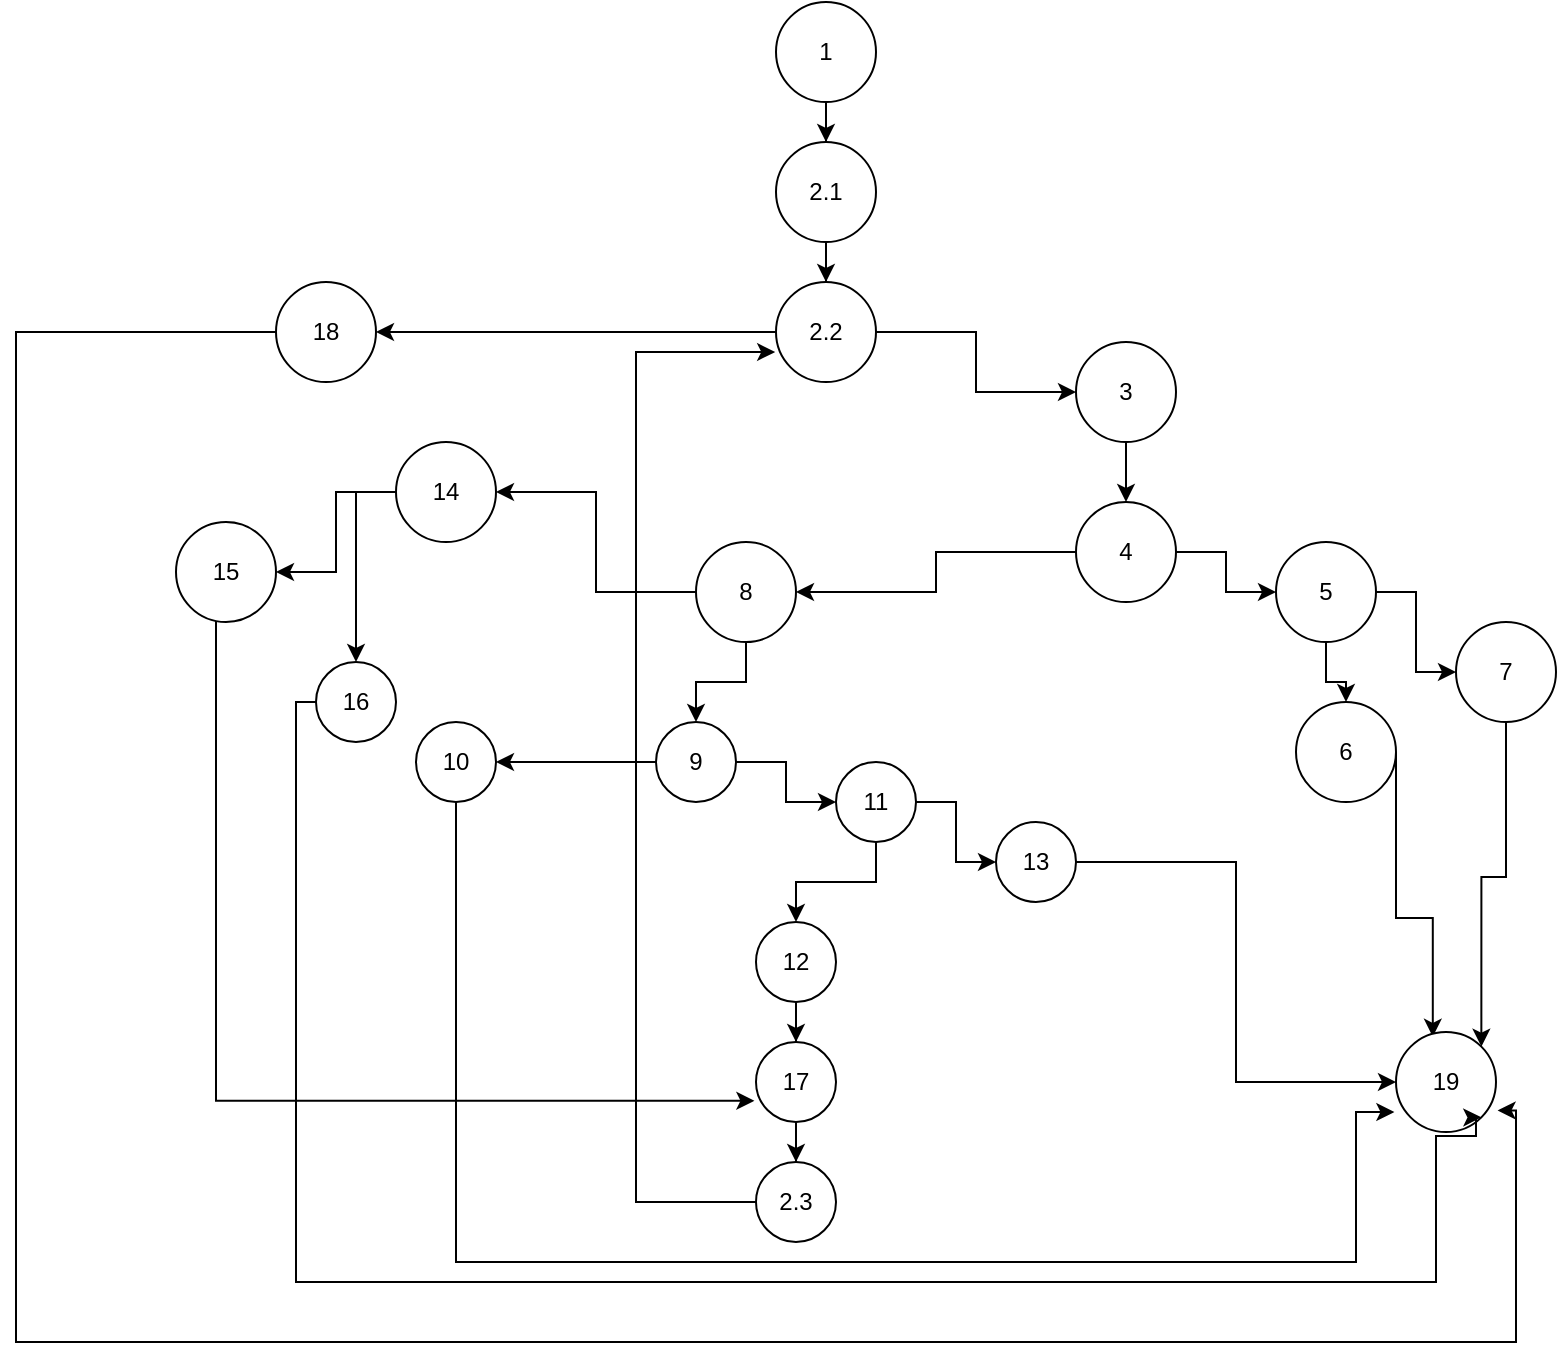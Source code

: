 <mxfile version="14.5.1" type="device"><diagram id="PAZ50uuFGGo2fSowSHw4" name="Page-1"><mxGraphModel dx="2055" dy="696" grid="1" gridSize="10" guides="1" tooltips="1" connect="1" arrows="1" fold="1" page="1" pageScale="1" pageWidth="850" pageHeight="1100" math="0" shadow="0"><root><mxCell id="0"/><mxCell id="1" parent="0"/><mxCell id="zozfiHnJj5e1R4LdUIjQ-3" value="" style="edgeStyle=orthogonalEdgeStyle;rounded=0;orthogonalLoop=1;jettySize=auto;html=1;" edge="1" parent="1" source="zozfiHnJj5e1R4LdUIjQ-1" target="zozfiHnJj5e1R4LdUIjQ-2"><mxGeometry relative="1" as="geometry"/></mxCell><mxCell id="zozfiHnJj5e1R4LdUIjQ-1" value="1" style="ellipse;whiteSpace=wrap;html=1;aspect=fixed;" vertex="1" parent="1"><mxGeometry x="350" y="10" width="50" height="50" as="geometry"/></mxCell><mxCell id="zozfiHnJj5e1R4LdUIjQ-5" value="" style="edgeStyle=orthogonalEdgeStyle;rounded=0;orthogonalLoop=1;jettySize=auto;html=1;" edge="1" parent="1" source="zozfiHnJj5e1R4LdUIjQ-2" target="zozfiHnJj5e1R4LdUIjQ-4"><mxGeometry relative="1" as="geometry"/></mxCell><mxCell id="zozfiHnJj5e1R4LdUIjQ-2" value="2.1" style="ellipse;whiteSpace=wrap;html=1;aspect=fixed;" vertex="1" parent="1"><mxGeometry x="350" y="80" width="50" height="50" as="geometry"/></mxCell><mxCell id="zozfiHnJj5e1R4LdUIjQ-9" value="" style="edgeStyle=orthogonalEdgeStyle;rounded=0;orthogonalLoop=1;jettySize=auto;html=1;" edge="1" parent="1" source="zozfiHnJj5e1R4LdUIjQ-4" target="zozfiHnJj5e1R4LdUIjQ-8"><mxGeometry relative="1" as="geometry"/></mxCell><mxCell id="zozfiHnJj5e1R4LdUIjQ-11" value="" style="edgeStyle=orthogonalEdgeStyle;rounded=0;orthogonalLoop=1;jettySize=auto;html=1;" edge="1" parent="1" source="zozfiHnJj5e1R4LdUIjQ-4" target="zozfiHnJj5e1R4LdUIjQ-10"><mxGeometry relative="1" as="geometry"/></mxCell><mxCell id="zozfiHnJj5e1R4LdUIjQ-4" value="2.2" style="ellipse;whiteSpace=wrap;html=1;aspect=fixed;" vertex="1" parent="1"><mxGeometry x="350" y="150" width="50" height="50" as="geometry"/></mxCell><mxCell id="zozfiHnJj5e1R4LdUIjQ-13" value="" style="edgeStyle=orthogonalEdgeStyle;rounded=0;orthogonalLoop=1;jettySize=auto;html=1;" edge="1" parent="1" source="zozfiHnJj5e1R4LdUIjQ-8" target="zozfiHnJj5e1R4LdUIjQ-12"><mxGeometry relative="1" as="geometry"/></mxCell><mxCell id="zozfiHnJj5e1R4LdUIjQ-8" value="3" style="ellipse;whiteSpace=wrap;html=1;aspect=fixed;" vertex="1" parent="1"><mxGeometry x="500" y="180" width="50" height="50" as="geometry"/></mxCell><mxCell id="zozfiHnJj5e1R4LdUIjQ-52" style="edgeStyle=orthogonalEdgeStyle;rounded=0;orthogonalLoop=1;jettySize=auto;html=1;entryX=1.016;entryY=0.784;entryDx=0;entryDy=0;entryPerimeter=0;" edge="1" parent="1" source="zozfiHnJj5e1R4LdUIjQ-10" target="zozfiHnJj5e1R4LdUIjQ-22"><mxGeometry relative="1" as="geometry"><mxPoint x="720" y="560" as="targetPoint"/><Array as="points"><mxPoint x="-30" y="175"/><mxPoint x="-30" y="680"/><mxPoint x="720" y="680"/><mxPoint x="720" y="564"/></Array></mxGeometry></mxCell><mxCell id="zozfiHnJj5e1R4LdUIjQ-10" value="18" style="ellipse;whiteSpace=wrap;html=1;aspect=fixed;" vertex="1" parent="1"><mxGeometry x="100" y="150" width="50" height="50" as="geometry"/></mxCell><mxCell id="zozfiHnJj5e1R4LdUIjQ-15" value="" style="edgeStyle=orthogonalEdgeStyle;rounded=0;orthogonalLoop=1;jettySize=auto;html=1;" edge="1" parent="1" source="zozfiHnJj5e1R4LdUIjQ-12" target="zozfiHnJj5e1R4LdUIjQ-14"><mxGeometry relative="1" as="geometry"/></mxCell><mxCell id="zozfiHnJj5e1R4LdUIjQ-17" value="" style="edgeStyle=orthogonalEdgeStyle;rounded=0;orthogonalLoop=1;jettySize=auto;html=1;" edge="1" parent="1" source="zozfiHnJj5e1R4LdUIjQ-12" target="zozfiHnJj5e1R4LdUIjQ-16"><mxGeometry relative="1" as="geometry"/></mxCell><mxCell id="zozfiHnJj5e1R4LdUIjQ-12" value="4" style="ellipse;whiteSpace=wrap;html=1;aspect=fixed;" vertex="1" parent="1"><mxGeometry x="500" y="260" width="50" height="50" as="geometry"/></mxCell><mxCell id="zozfiHnJj5e1R4LdUIjQ-19" value="" style="edgeStyle=orthogonalEdgeStyle;rounded=0;orthogonalLoop=1;jettySize=auto;html=1;" edge="1" parent="1" source="zozfiHnJj5e1R4LdUIjQ-14" target="zozfiHnJj5e1R4LdUIjQ-18"><mxGeometry relative="1" as="geometry"/></mxCell><mxCell id="zozfiHnJj5e1R4LdUIjQ-21" value="" style="edgeStyle=orthogonalEdgeStyle;rounded=0;orthogonalLoop=1;jettySize=auto;html=1;" edge="1" parent="1" source="zozfiHnJj5e1R4LdUIjQ-14" target="zozfiHnJj5e1R4LdUIjQ-20"><mxGeometry relative="1" as="geometry"/></mxCell><mxCell id="zozfiHnJj5e1R4LdUIjQ-14" value="5" style="ellipse;whiteSpace=wrap;html=1;aspect=fixed;" vertex="1" parent="1"><mxGeometry x="600" y="280" width="50" height="50" as="geometry"/></mxCell><mxCell id="zozfiHnJj5e1R4LdUIjQ-27" value="" style="edgeStyle=orthogonalEdgeStyle;rounded=0;orthogonalLoop=1;jettySize=auto;html=1;" edge="1" parent="1" source="zozfiHnJj5e1R4LdUIjQ-16" target="zozfiHnJj5e1R4LdUIjQ-26"><mxGeometry relative="1" as="geometry"/></mxCell><mxCell id="zozfiHnJj5e1R4LdUIjQ-43" value="" style="edgeStyle=orthogonalEdgeStyle;rounded=0;orthogonalLoop=1;jettySize=auto;html=1;" edge="1" parent="1" source="zozfiHnJj5e1R4LdUIjQ-16" target="zozfiHnJj5e1R4LdUIjQ-42"><mxGeometry relative="1" as="geometry"/></mxCell><mxCell id="zozfiHnJj5e1R4LdUIjQ-16" value="8" style="ellipse;whiteSpace=wrap;html=1;aspect=fixed;" vertex="1" parent="1"><mxGeometry x="310" y="280" width="50" height="50" as="geometry"/></mxCell><mxCell id="zozfiHnJj5e1R4LdUIjQ-24" style="edgeStyle=orthogonalEdgeStyle;rounded=0;orthogonalLoop=1;jettySize=auto;html=1;entryX=0.368;entryY=0.048;entryDx=0;entryDy=0;entryPerimeter=0;" edge="1" parent="1" source="zozfiHnJj5e1R4LdUIjQ-18" target="zozfiHnJj5e1R4LdUIjQ-22"><mxGeometry relative="1" as="geometry"><Array as="points"><mxPoint x="660" y="468"/><mxPoint x="678" y="468"/></Array></mxGeometry></mxCell><mxCell id="zozfiHnJj5e1R4LdUIjQ-18" value="6" style="ellipse;whiteSpace=wrap;html=1;aspect=fixed;" vertex="1" parent="1"><mxGeometry x="610" y="360" width="50" height="50" as="geometry"/></mxCell><mxCell id="zozfiHnJj5e1R4LdUIjQ-23" style="edgeStyle=orthogonalEdgeStyle;rounded=0;orthogonalLoop=1;jettySize=auto;html=1;entryX=1;entryY=0;entryDx=0;entryDy=0;" edge="1" parent="1" source="zozfiHnJj5e1R4LdUIjQ-20" target="zozfiHnJj5e1R4LdUIjQ-22"><mxGeometry relative="1" as="geometry"/></mxCell><mxCell id="zozfiHnJj5e1R4LdUIjQ-20" value="7" style="ellipse;whiteSpace=wrap;html=1;aspect=fixed;" vertex="1" parent="1"><mxGeometry x="690" y="320" width="50" height="50" as="geometry"/></mxCell><mxCell id="zozfiHnJj5e1R4LdUIjQ-22" value="19" style="ellipse;whiteSpace=wrap;html=1;aspect=fixed;" vertex="1" parent="1"><mxGeometry x="660" y="525" width="50" height="50" as="geometry"/></mxCell><mxCell id="zozfiHnJj5e1R4LdUIjQ-29" value="" style="edgeStyle=orthogonalEdgeStyle;rounded=0;orthogonalLoop=1;jettySize=auto;html=1;" edge="1" parent="1" source="zozfiHnJj5e1R4LdUIjQ-26" target="zozfiHnJj5e1R4LdUIjQ-28"><mxGeometry relative="1" as="geometry"/></mxCell><mxCell id="zozfiHnJj5e1R4LdUIjQ-32" value="" style="edgeStyle=orthogonalEdgeStyle;rounded=0;orthogonalLoop=1;jettySize=auto;html=1;" edge="1" parent="1" source="zozfiHnJj5e1R4LdUIjQ-26" target="zozfiHnJj5e1R4LdUIjQ-31"><mxGeometry relative="1" as="geometry"/></mxCell><mxCell id="zozfiHnJj5e1R4LdUIjQ-26" value="9" style="ellipse;whiteSpace=wrap;html=1;aspect=fixed;" vertex="1" parent="1"><mxGeometry x="290" y="370" width="40" height="40" as="geometry"/></mxCell><mxCell id="zozfiHnJj5e1R4LdUIjQ-30" style="edgeStyle=orthogonalEdgeStyle;rounded=0;orthogonalLoop=1;jettySize=auto;html=1;entryX=-0.016;entryY=0.8;entryDx=0;entryDy=0;entryPerimeter=0;" edge="1" parent="1" source="zozfiHnJj5e1R4LdUIjQ-28" target="zozfiHnJj5e1R4LdUIjQ-22"><mxGeometry relative="1" as="geometry"><Array as="points"><mxPoint x="190" y="640"/><mxPoint x="640" y="640"/><mxPoint x="640" y="565"/></Array></mxGeometry></mxCell><mxCell id="zozfiHnJj5e1R4LdUIjQ-28" value="10" style="ellipse;whiteSpace=wrap;html=1;aspect=fixed;" vertex="1" parent="1"><mxGeometry x="170" y="370" width="40" height="40" as="geometry"/></mxCell><mxCell id="zozfiHnJj5e1R4LdUIjQ-34" value="" style="edgeStyle=orthogonalEdgeStyle;rounded=0;orthogonalLoop=1;jettySize=auto;html=1;" edge="1" parent="1" source="zozfiHnJj5e1R4LdUIjQ-31" target="zozfiHnJj5e1R4LdUIjQ-33"><mxGeometry relative="1" as="geometry"/></mxCell><mxCell id="zozfiHnJj5e1R4LdUIjQ-40" value="" style="edgeStyle=orthogonalEdgeStyle;rounded=0;orthogonalLoop=1;jettySize=auto;html=1;" edge="1" parent="1" source="zozfiHnJj5e1R4LdUIjQ-31" target="zozfiHnJj5e1R4LdUIjQ-39"><mxGeometry relative="1" as="geometry"/></mxCell><mxCell id="zozfiHnJj5e1R4LdUIjQ-31" value="11" style="ellipse;whiteSpace=wrap;html=1;aspect=fixed;" vertex="1" parent="1"><mxGeometry x="380" y="390" width="40" height="40" as="geometry"/></mxCell><mxCell id="zozfiHnJj5e1R4LdUIjQ-36" value="" style="edgeStyle=orthogonalEdgeStyle;rounded=0;orthogonalLoop=1;jettySize=auto;html=1;" edge="1" parent="1" source="zozfiHnJj5e1R4LdUIjQ-33" target="zozfiHnJj5e1R4LdUIjQ-35"><mxGeometry relative="1" as="geometry"/></mxCell><mxCell id="zozfiHnJj5e1R4LdUIjQ-33" value="12" style="ellipse;whiteSpace=wrap;html=1;aspect=fixed;" vertex="1" parent="1"><mxGeometry x="340" y="470" width="40" height="40" as="geometry"/></mxCell><mxCell id="zozfiHnJj5e1R4LdUIjQ-38" value="" style="edgeStyle=orthogonalEdgeStyle;rounded=0;orthogonalLoop=1;jettySize=auto;html=1;" edge="1" parent="1" source="zozfiHnJj5e1R4LdUIjQ-35" target="zozfiHnJj5e1R4LdUIjQ-37"><mxGeometry relative="1" as="geometry"/></mxCell><mxCell id="zozfiHnJj5e1R4LdUIjQ-35" value="17" style="ellipse;whiteSpace=wrap;html=1;aspect=fixed;" vertex="1" parent="1"><mxGeometry x="340" y="530" width="40" height="40" as="geometry"/></mxCell><mxCell id="zozfiHnJj5e1R4LdUIjQ-51" style="edgeStyle=orthogonalEdgeStyle;rounded=0;orthogonalLoop=1;jettySize=auto;html=1;entryX=-0.008;entryY=0.7;entryDx=0;entryDy=0;entryPerimeter=0;" edge="1" parent="1" source="zozfiHnJj5e1R4LdUIjQ-37" target="zozfiHnJj5e1R4LdUIjQ-4"><mxGeometry relative="1" as="geometry"><mxPoint x="280" y="330" as="targetPoint"/><Array as="points"><mxPoint x="280" y="610"/><mxPoint x="280" y="185"/></Array></mxGeometry></mxCell><mxCell id="zozfiHnJj5e1R4LdUIjQ-37" value="2.3" style="ellipse;whiteSpace=wrap;html=1;aspect=fixed;" vertex="1" parent="1"><mxGeometry x="340" y="590" width="40" height="40" as="geometry"/></mxCell><mxCell id="zozfiHnJj5e1R4LdUIjQ-41" style="edgeStyle=orthogonalEdgeStyle;rounded=0;orthogonalLoop=1;jettySize=auto;html=1;entryX=0;entryY=0.5;entryDx=0;entryDy=0;" edge="1" parent="1" source="zozfiHnJj5e1R4LdUIjQ-39" target="zozfiHnJj5e1R4LdUIjQ-22"><mxGeometry relative="1" as="geometry"/></mxCell><mxCell id="zozfiHnJj5e1R4LdUIjQ-39" value="13" style="ellipse;whiteSpace=wrap;html=1;aspect=fixed;" vertex="1" parent="1"><mxGeometry x="460" y="420" width="40" height="40" as="geometry"/></mxCell><mxCell id="zozfiHnJj5e1R4LdUIjQ-46" value="" style="edgeStyle=orthogonalEdgeStyle;rounded=0;orthogonalLoop=1;jettySize=auto;html=1;" edge="1" parent="1" source="zozfiHnJj5e1R4LdUIjQ-42" target="zozfiHnJj5e1R4LdUIjQ-45"><mxGeometry relative="1" as="geometry"/></mxCell><mxCell id="zozfiHnJj5e1R4LdUIjQ-48" style="edgeStyle=orthogonalEdgeStyle;rounded=0;orthogonalLoop=1;jettySize=auto;html=1;" edge="1" parent="1" source="zozfiHnJj5e1R4LdUIjQ-42"><mxGeometry relative="1" as="geometry"><mxPoint x="140" y="340" as="targetPoint"/></mxGeometry></mxCell><mxCell id="zozfiHnJj5e1R4LdUIjQ-42" value="14" style="ellipse;whiteSpace=wrap;html=1;aspect=fixed;" vertex="1" parent="1"><mxGeometry x="160" y="230" width="50" height="50" as="geometry"/></mxCell><mxCell id="zozfiHnJj5e1R4LdUIjQ-47" style="edgeStyle=orthogonalEdgeStyle;rounded=0;orthogonalLoop=1;jettySize=auto;html=1;entryX=-0.02;entryY=0.735;entryDx=0;entryDy=0;entryPerimeter=0;" edge="1" parent="1" source="zozfiHnJj5e1R4LdUIjQ-45" target="zozfiHnJj5e1R4LdUIjQ-35"><mxGeometry relative="1" as="geometry"><Array as="points"><mxPoint x="70" y="559"/></Array></mxGeometry></mxCell><mxCell id="zozfiHnJj5e1R4LdUIjQ-45" value="15" style="ellipse;whiteSpace=wrap;html=1;aspect=fixed;" vertex="1" parent="1"><mxGeometry x="50" y="270" width="50" height="50" as="geometry"/></mxCell><mxCell id="zozfiHnJj5e1R4LdUIjQ-50" style="edgeStyle=orthogonalEdgeStyle;rounded=0;orthogonalLoop=1;jettySize=auto;html=1;entryX=1;entryY=1;entryDx=0;entryDy=0;" edge="1" parent="1" source="zozfiHnJj5e1R4LdUIjQ-49" target="zozfiHnJj5e1R4LdUIjQ-22"><mxGeometry relative="1" as="geometry"><mxPoint x="700" y="600" as="targetPoint"/><Array as="points"><mxPoint x="110" y="360"/><mxPoint x="110" y="650"/><mxPoint x="680" y="650"/><mxPoint x="680" y="577"/><mxPoint x="700" y="577"/><mxPoint x="700" y="568"/></Array></mxGeometry></mxCell><mxCell id="zozfiHnJj5e1R4LdUIjQ-49" value="16" style="ellipse;whiteSpace=wrap;html=1;aspect=fixed;" vertex="1" parent="1"><mxGeometry x="120" y="340" width="40" height="40" as="geometry"/></mxCell></root></mxGraphModel></diagram></mxfile>